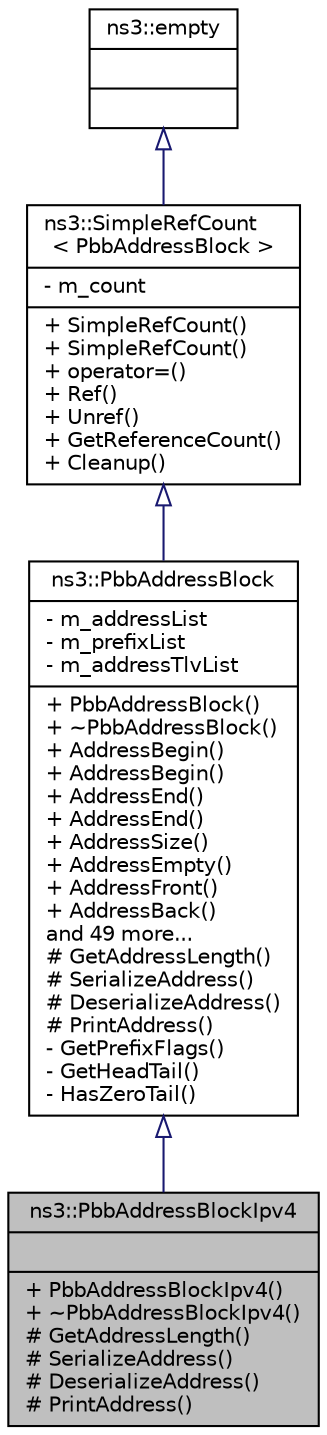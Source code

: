 digraph "ns3::PbbAddressBlockIpv4"
{
  edge [fontname="Helvetica",fontsize="10",labelfontname="Helvetica",labelfontsize="10"];
  node [fontname="Helvetica",fontsize="10",shape=record];
  Node1 [label="{ns3::PbbAddressBlockIpv4\n||+ PbbAddressBlockIpv4()\l+ ~PbbAddressBlockIpv4()\l# GetAddressLength()\l# SerializeAddress()\l# DeserializeAddress()\l# PrintAddress()\l}",height=0.2,width=0.4,color="black", fillcolor="grey75", style="filled", fontcolor="black"];
  Node2 -> Node1 [dir="back",color="midnightblue",fontsize="10",style="solid",arrowtail="onormal"];
  Node2 [label="{ns3::PbbAddressBlock\n|- m_addressList\l- m_prefixList\l- m_addressTlvList\l|+ PbbAddressBlock()\l+ ~PbbAddressBlock()\l+ AddressBegin()\l+ AddressBegin()\l+ AddressEnd()\l+ AddressEnd()\l+ AddressSize()\l+ AddressEmpty()\l+ AddressFront()\l+ AddressBack()\land 49 more...\l# GetAddressLength()\l# SerializeAddress()\l# DeserializeAddress()\l# PrintAddress()\l- GetPrefixFlags()\l- GetHeadTail()\l- HasZeroTail()\l}",height=0.2,width=0.4,color="black", fillcolor="white", style="filled",URL="$d7/d4c/classns3_1_1PbbAddressBlock.html",tooltip="An Address Block and its associated Address TLV Blocks. "];
  Node3 -> Node2 [dir="back",color="midnightblue",fontsize="10",style="solid",arrowtail="onormal"];
  Node3 [label="{ns3::SimpleRefCount\l\< PbbAddressBlock \>\n|- m_count\l|+ SimpleRefCount()\l+ SimpleRefCount()\l+ operator=()\l+ Ref()\l+ Unref()\l+ GetReferenceCount()\l+ Cleanup()\l}",height=0.2,width=0.4,color="black", fillcolor="white", style="filled",URL="$da/da1/classns3_1_1SimpleRefCount.html"];
  Node4 -> Node3 [dir="back",color="midnightblue",fontsize="10",style="solid",arrowtail="onormal"];
  Node4 [label="{ns3::empty\n||}",height=0.2,width=0.4,color="black", fillcolor="white", style="filled",URL="$d9/d6a/classns3_1_1empty.html",tooltip="make Callback use a separate empty type "];
}
